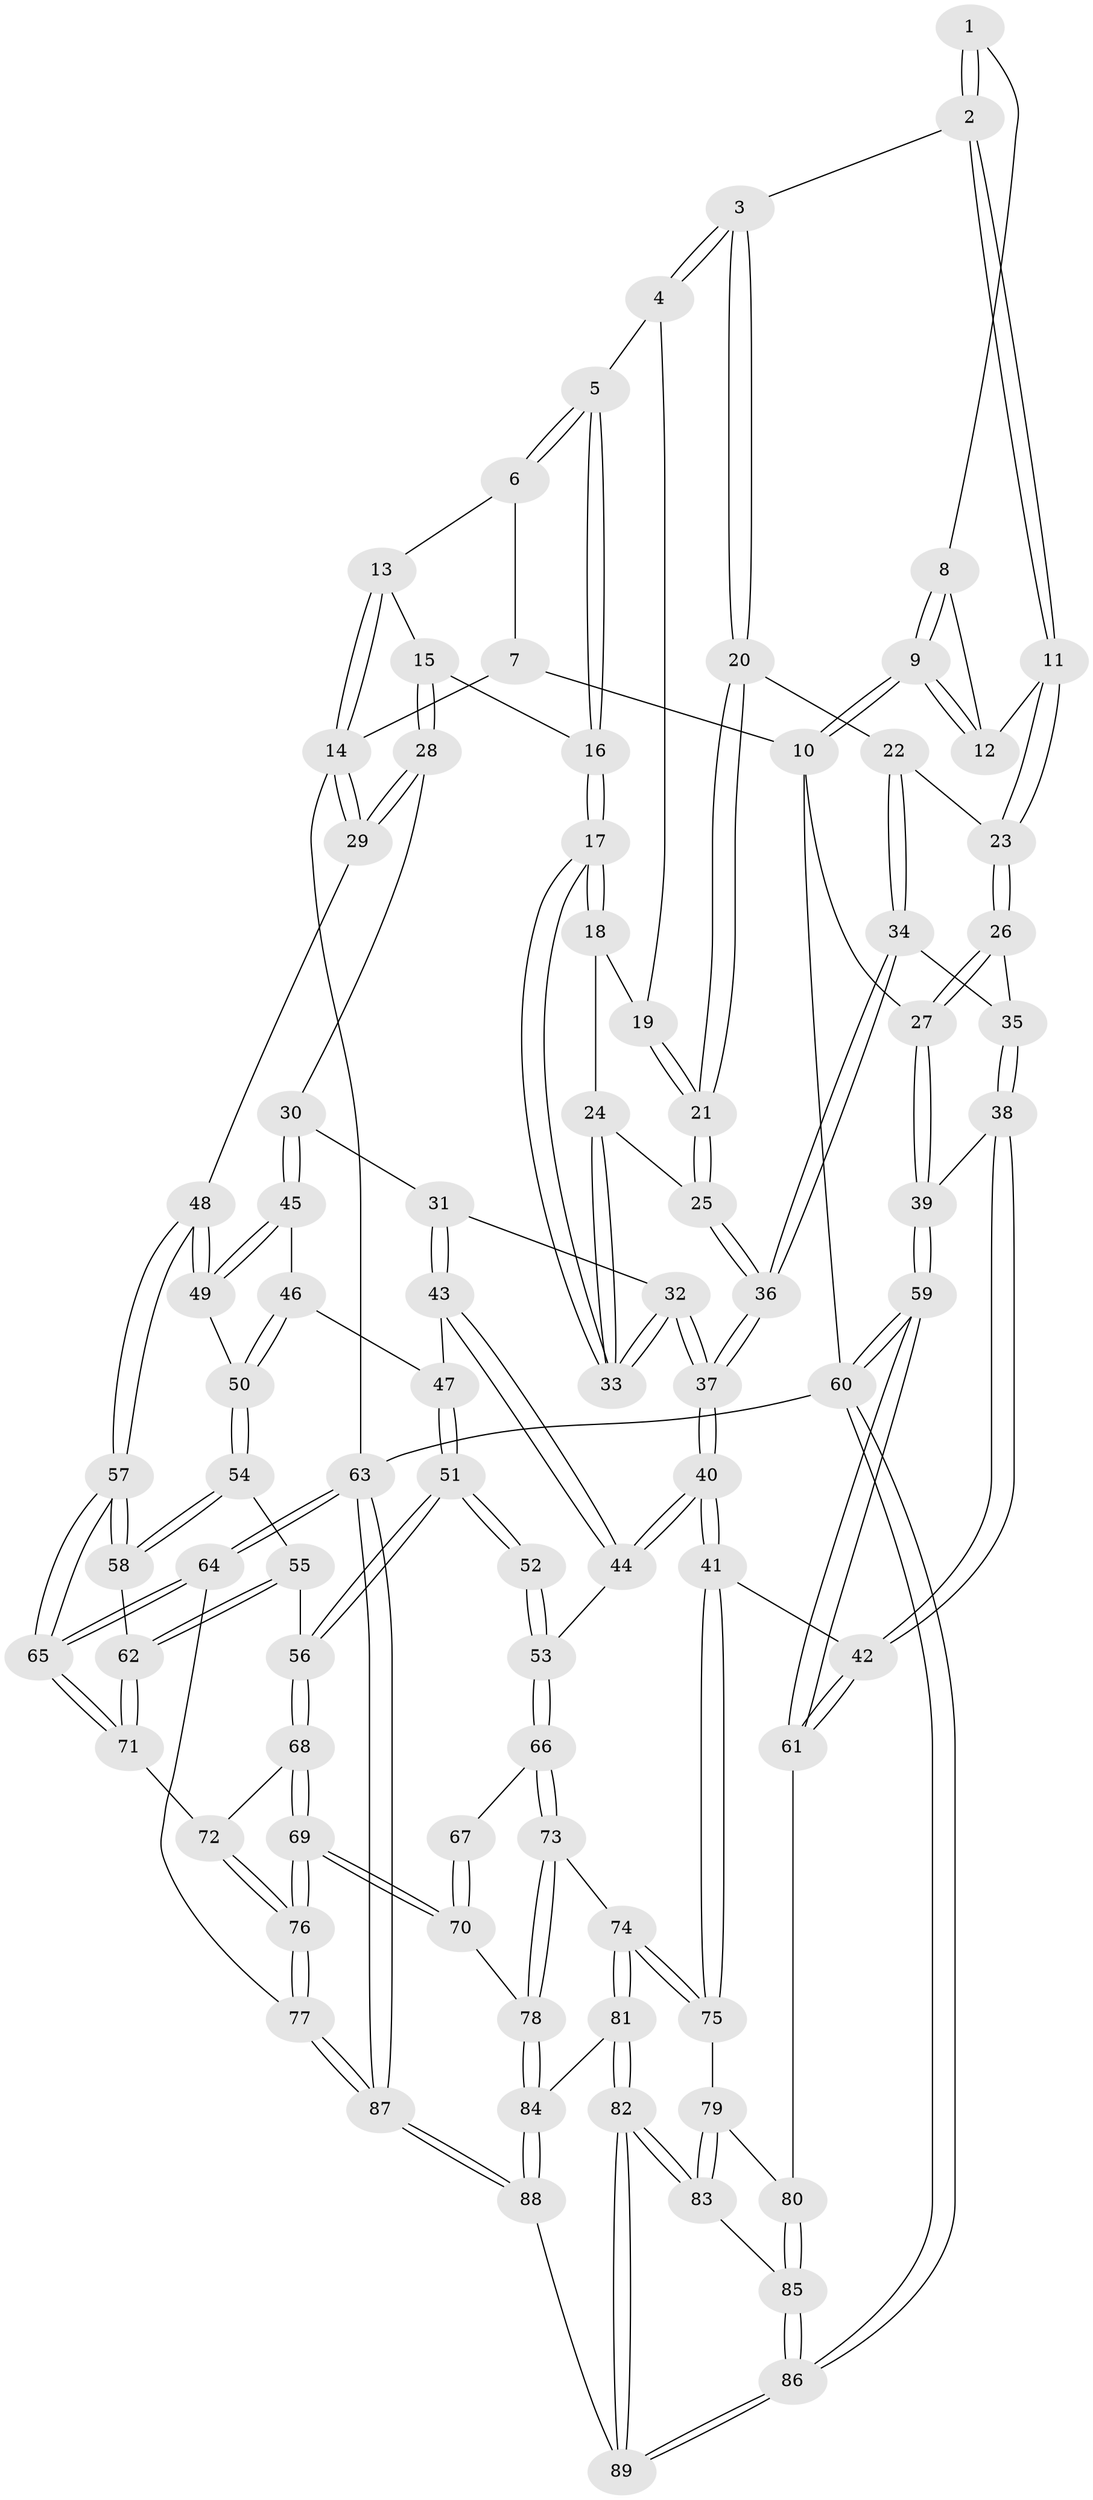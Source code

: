 // coarse degree distribution, {4: 0.33962264150943394, 5: 0.4339622641509434, 3: 0.11320754716981132, 6: 0.07547169811320754, 8: 0.018867924528301886, 7: 0.018867924528301886}
// Generated by graph-tools (version 1.1) at 2025/05/03/04/25 22:05:35]
// undirected, 89 vertices, 219 edges
graph export_dot {
graph [start="1"]
  node [color=gray90,style=filled];
  1 [pos="+0.2402027670961611+0"];
  2 [pos="+0.3023872979061308+0"];
  3 [pos="+0.3642788958596517+0.09201883908665694"];
  4 [pos="+0.5623914284920646+0.02520807088868694"];
  5 [pos="+0.6311290808544524+0"];
  6 [pos="+0.6818805383263755+0"];
  7 [pos="+0.22826036110777928+0"];
  8 [pos="+0.20673407537046795+0"];
  9 [pos="+0+0.17787463509428933"];
  10 [pos="+0+0.21893064735208798"];
  11 [pos="+0.205453605247428+0.16252334370647845"];
  12 [pos="+0.15346190016527927+0.13372035069868662"];
  13 [pos="+0.7571943075596098+0"];
  14 [pos="+1+0"];
  15 [pos="+0.8321668987939028+0.1869746105607702"];
  16 [pos="+0.7002032035877036+0.2106096311156573"];
  17 [pos="+0.6774229864703029+0.2402030967058377"];
  18 [pos="+0.5591764547256519+0.14542420227390934"];
  19 [pos="+0.5492403953693086+0.09558165758012077"];
  20 [pos="+0.35062473304201136+0.18683155130173112"];
  21 [pos="+0.4050663722259077+0.22703995819536782"];
  22 [pos="+0.2848655328634886+0.2079910676515447"];
  23 [pos="+0.2516886622641095+0.19958721090221052"];
  24 [pos="+0.5234038378836401+0.2541929203726996"];
  25 [pos="+0.4410810705393894+0.27446087620346976"];
  26 [pos="+0.11964743709010031+0.31004643122394004"];
  27 [pos="+0+0.30551525647822125"];
  28 [pos="+0.977502501119818+0.2760839360874499"];
  29 [pos="+1+0.30670190264361197"];
  30 [pos="+0.7319402271550015+0.35962028394489415"];
  31 [pos="+0.7125223386253798+0.3497334320340704"];
  32 [pos="+0.6616318276847751+0.3009132383589213"];
  33 [pos="+0.6584304612963467+0.286831319006521"];
  34 [pos="+0.26150629831367356+0.3339773171713289"];
  35 [pos="+0.21631638681792292+0.36554711176552007"];
  36 [pos="+0.43092281562319573+0.42535118865235966"];
  37 [pos="+0.4570793251079124+0.5259533135630213"];
  38 [pos="+0.210037299315806+0.5360866747721393"];
  39 [pos="+0+0.4512066910180758"];
  40 [pos="+0.45684242641229855+0.5310275029611272"];
  41 [pos="+0.327014476535515+0.6051168243113277"];
  42 [pos="+0.29449015467180245+0.6142307526444506"];
  43 [pos="+0.6428293069626563+0.47428902355924224"];
  44 [pos="+0.4636679284015227+0.534359508256025"];
  45 [pos="+0.7532417936507636+0.4174733501234545"];
  46 [pos="+0.7410196192327565+0.45718640753272327"];
  47 [pos="+0.7104308754601253+0.48611506984020536"];
  48 [pos="+1+0.427414492963225"];
  49 [pos="+0.8740529053387391+0.46067199165975187"];
  50 [pos="+0.7970563700309503+0.5189845021183404"];
  51 [pos="+0.7316525494820958+0.6040983648294903"];
  52 [pos="+0.7268877197420321+0.6046504388875821"];
  53 [pos="+0.4712925362714132+0.5409377092312415"];
  54 [pos="+0.7689796647561784+0.5956874033635414"];
  55 [pos="+0.7581794512186654+0.5997099127987181"];
  56 [pos="+0.737574587956428+0.6057464957527983"];
  57 [pos="+1+0.5898892000922311"];
  58 [pos="+0.9070323174219147+0.6209212162694028"];
  59 [pos="+0+0.8669769509606285"];
  60 [pos="+0+1"];
  61 [pos="+0.229973291394915+0.7235045204299357"];
  62 [pos="+0.8303299938724257+0.7104142264501918"];
  63 [pos="+1+1"];
  64 [pos="+1+0.9114214289755599"];
  65 [pos="+1+0.882775769818469"];
  66 [pos="+0.5710774817169534+0.7172867250251931"];
  67 [pos="+0.685411872004177+0.6592896034232831"];
  68 [pos="+0.7415705026844821+0.6303636688441391"];
  69 [pos="+0.6962701555676832+0.8383494680496326"];
  70 [pos="+0.6661513389149741+0.830849720946609"];
  71 [pos="+0.8099412951999259+0.744304394101968"];
  72 [pos="+0.8057684618695374+0.7457338722360519"];
  73 [pos="+0.5955901585899033+0.7985364949927163"];
  74 [pos="+0.4966725689063297+0.8400616497364538"];
  75 [pos="+0.4734900548851127+0.8313336375098271"];
  76 [pos="+0.7095399554192066+0.8445710729900372"];
  77 [pos="+0.7442350487161028+0.8887641609295583"];
  78 [pos="+0.6569292048859295+0.829803722829983"];
  79 [pos="+0.3943313201575343+0.8564513002004579"];
  80 [pos="+0.27264745338849194+0.8247527513735603"];
  81 [pos="+0.48159220230302136+0.9542105689289793"];
  82 [pos="+0.4157454380594355+1"];
  83 [pos="+0.4063019441849981+1"];
  84 [pos="+0.5840634657608524+0.9524798238866201"];
  85 [pos="+0.2712786524419638+0.8972886261572383"];
  86 [pos="+0+1"];
  87 [pos="+0.7012994963523091+1"];
  88 [pos="+0.6842575465377306+1"];
  89 [pos="+0.4189774938718051+1"];
  1 -- 2;
  1 -- 2;
  1 -- 8;
  2 -- 3;
  2 -- 11;
  2 -- 11;
  3 -- 4;
  3 -- 4;
  3 -- 20;
  3 -- 20;
  4 -- 5;
  4 -- 19;
  5 -- 6;
  5 -- 6;
  5 -- 16;
  5 -- 16;
  6 -- 7;
  6 -- 13;
  7 -- 10;
  7 -- 14;
  8 -- 9;
  8 -- 9;
  8 -- 12;
  9 -- 10;
  9 -- 10;
  9 -- 12;
  9 -- 12;
  10 -- 27;
  10 -- 60;
  11 -- 12;
  11 -- 23;
  11 -- 23;
  13 -- 14;
  13 -- 14;
  13 -- 15;
  14 -- 29;
  14 -- 29;
  14 -- 63;
  15 -- 16;
  15 -- 28;
  15 -- 28;
  16 -- 17;
  16 -- 17;
  17 -- 18;
  17 -- 18;
  17 -- 33;
  17 -- 33;
  18 -- 19;
  18 -- 24;
  19 -- 21;
  19 -- 21;
  20 -- 21;
  20 -- 21;
  20 -- 22;
  21 -- 25;
  21 -- 25;
  22 -- 23;
  22 -- 34;
  22 -- 34;
  23 -- 26;
  23 -- 26;
  24 -- 25;
  24 -- 33;
  24 -- 33;
  25 -- 36;
  25 -- 36;
  26 -- 27;
  26 -- 27;
  26 -- 35;
  27 -- 39;
  27 -- 39;
  28 -- 29;
  28 -- 29;
  28 -- 30;
  29 -- 48;
  30 -- 31;
  30 -- 45;
  30 -- 45;
  31 -- 32;
  31 -- 43;
  31 -- 43;
  32 -- 33;
  32 -- 33;
  32 -- 37;
  32 -- 37;
  34 -- 35;
  34 -- 36;
  34 -- 36;
  35 -- 38;
  35 -- 38;
  36 -- 37;
  36 -- 37;
  37 -- 40;
  37 -- 40;
  38 -- 39;
  38 -- 42;
  38 -- 42;
  39 -- 59;
  39 -- 59;
  40 -- 41;
  40 -- 41;
  40 -- 44;
  40 -- 44;
  41 -- 42;
  41 -- 75;
  41 -- 75;
  42 -- 61;
  42 -- 61;
  43 -- 44;
  43 -- 44;
  43 -- 47;
  44 -- 53;
  45 -- 46;
  45 -- 49;
  45 -- 49;
  46 -- 47;
  46 -- 50;
  46 -- 50;
  47 -- 51;
  47 -- 51;
  48 -- 49;
  48 -- 49;
  48 -- 57;
  48 -- 57;
  49 -- 50;
  50 -- 54;
  50 -- 54;
  51 -- 52;
  51 -- 52;
  51 -- 56;
  51 -- 56;
  52 -- 53;
  52 -- 53;
  53 -- 66;
  53 -- 66;
  54 -- 55;
  54 -- 58;
  54 -- 58;
  55 -- 56;
  55 -- 62;
  55 -- 62;
  56 -- 68;
  56 -- 68;
  57 -- 58;
  57 -- 58;
  57 -- 65;
  57 -- 65;
  58 -- 62;
  59 -- 60;
  59 -- 60;
  59 -- 61;
  59 -- 61;
  60 -- 86;
  60 -- 86;
  60 -- 63;
  61 -- 80;
  62 -- 71;
  62 -- 71;
  63 -- 64;
  63 -- 64;
  63 -- 87;
  63 -- 87;
  64 -- 65;
  64 -- 65;
  64 -- 77;
  65 -- 71;
  65 -- 71;
  66 -- 67;
  66 -- 73;
  66 -- 73;
  67 -- 70;
  67 -- 70;
  68 -- 69;
  68 -- 69;
  68 -- 72;
  69 -- 70;
  69 -- 70;
  69 -- 76;
  69 -- 76;
  70 -- 78;
  71 -- 72;
  72 -- 76;
  72 -- 76;
  73 -- 74;
  73 -- 78;
  73 -- 78;
  74 -- 75;
  74 -- 75;
  74 -- 81;
  74 -- 81;
  75 -- 79;
  76 -- 77;
  76 -- 77;
  77 -- 87;
  77 -- 87;
  78 -- 84;
  78 -- 84;
  79 -- 80;
  79 -- 83;
  79 -- 83;
  80 -- 85;
  80 -- 85;
  81 -- 82;
  81 -- 82;
  81 -- 84;
  82 -- 83;
  82 -- 83;
  82 -- 89;
  82 -- 89;
  83 -- 85;
  84 -- 88;
  84 -- 88;
  85 -- 86;
  85 -- 86;
  86 -- 89;
  86 -- 89;
  87 -- 88;
  87 -- 88;
  88 -- 89;
}
